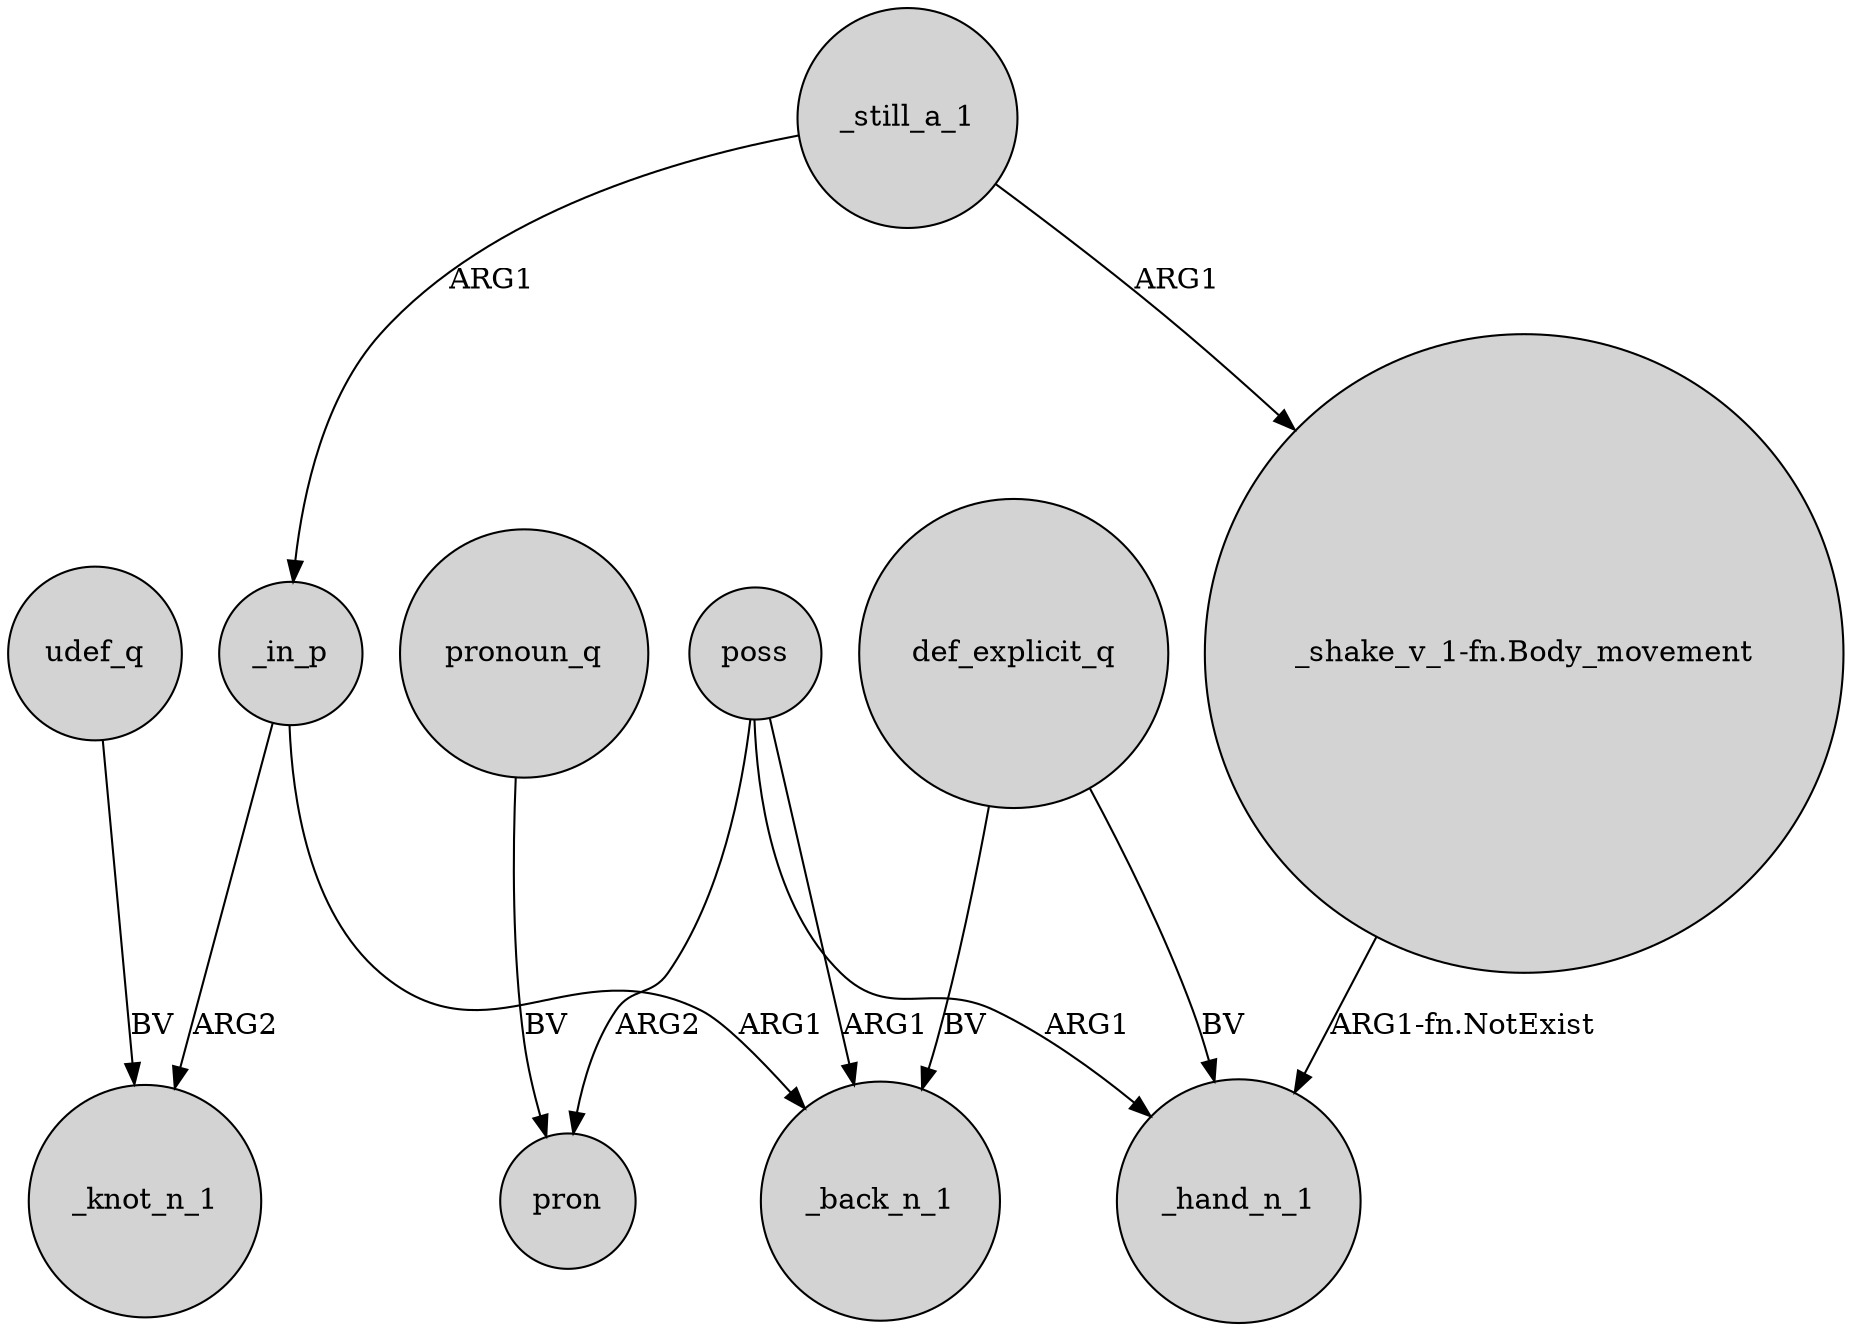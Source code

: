 digraph {
	node [shape=circle style=filled]
	_still_a_1 -> _in_p [label=ARG1]
	"_shake_v_1-fn.Body_movement" -> _hand_n_1 [label="ARG1-fn.NotExist"]
	udef_q -> _knot_n_1 [label=BV]
	_in_p -> _knot_n_1 [label=ARG2]
	poss -> pron [label=ARG2]
	def_explicit_q -> _hand_n_1 [label=BV]
	def_explicit_q -> _back_n_1 [label=BV]
	_still_a_1 -> "_shake_v_1-fn.Body_movement" [label=ARG1]
	poss -> _back_n_1 [label=ARG1]
	_in_p -> _back_n_1 [label=ARG1]
	poss -> _hand_n_1 [label=ARG1]
	pronoun_q -> pron [label=BV]
}
